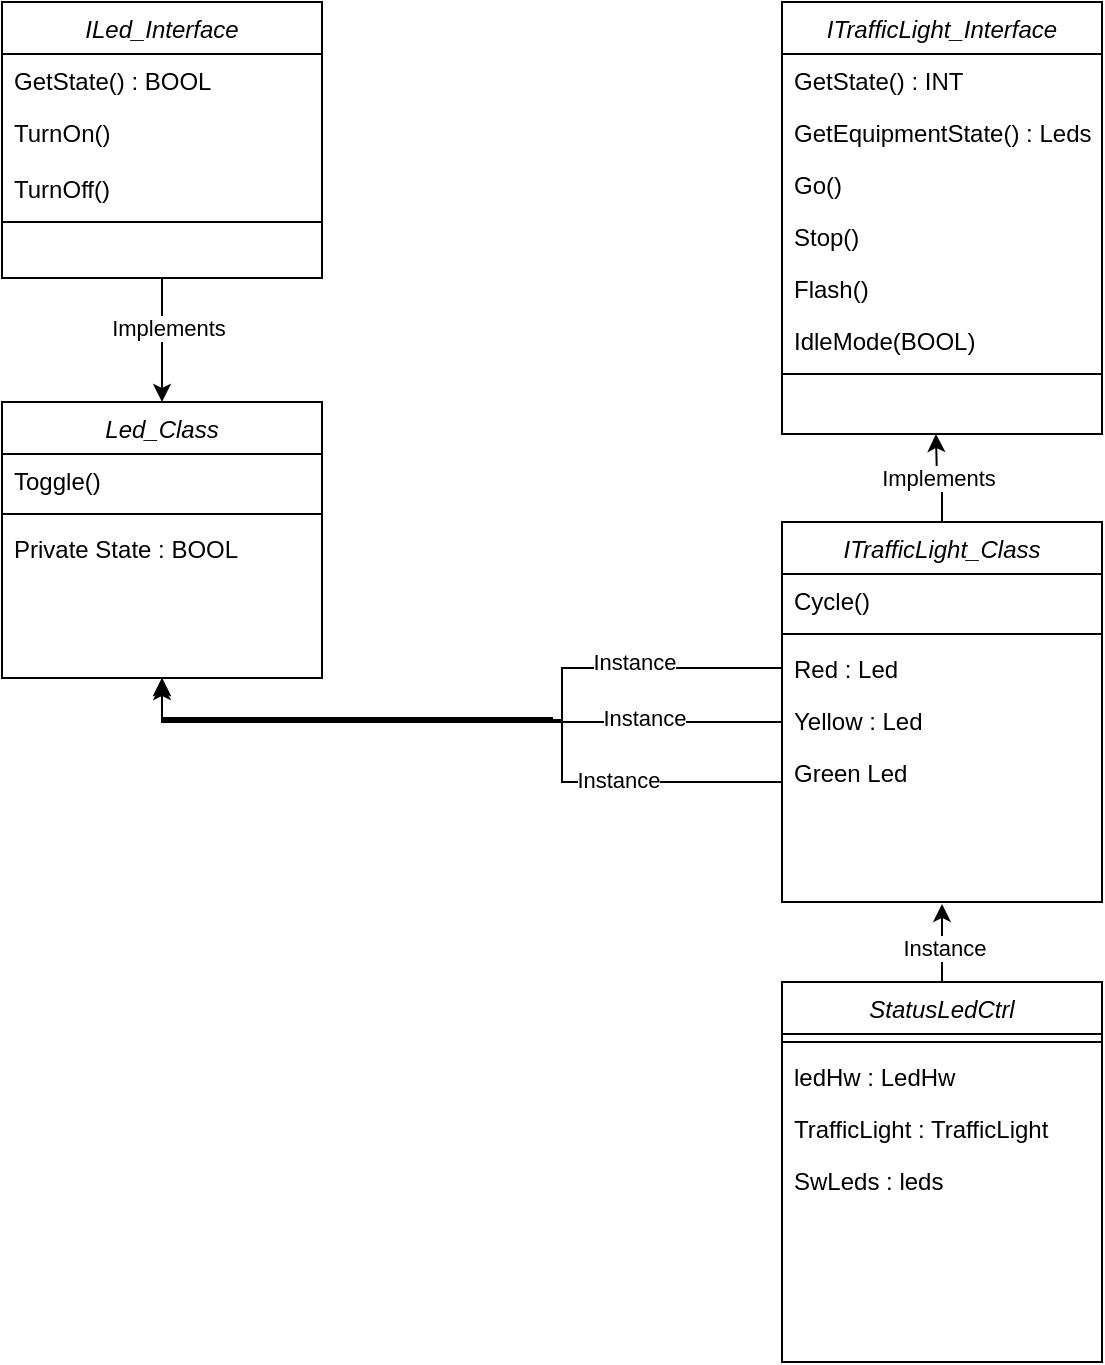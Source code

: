 <mxfile version="22.0.3" type="device">
  <diagram id="C5RBs43oDa-KdzZeNtuy" name="Page-1">
    <mxGraphModel dx="1195" dy="803" grid="1" gridSize="10" guides="1" tooltips="1" connect="1" arrows="1" fold="1" page="1" pageScale="1" pageWidth="827" pageHeight="1169" math="0" shadow="0">
      <root>
        <mxCell id="WIyWlLk6GJQsqaUBKTNV-0" />
        <mxCell id="WIyWlLk6GJQsqaUBKTNV-1" parent="WIyWlLk6GJQsqaUBKTNV-0" />
        <mxCell id="PLOw2757X1Je3jF-969E-0" style="edgeStyle=orthogonalEdgeStyle;rounded=0;orthogonalLoop=1;jettySize=auto;html=1;exitX=0.5;exitY=1;exitDx=0;exitDy=0;entryX=0.5;entryY=0;entryDx=0;entryDy=0;" edge="1" parent="WIyWlLk6GJQsqaUBKTNV-1" source="vzMq1fEQmuUFvzgoMzrD-0" target="vzMq1fEQmuUFvzgoMzrD-6">
          <mxGeometry relative="1" as="geometry" />
        </mxCell>
        <mxCell id="PLOw2757X1Je3jF-969E-1" value="Implements" style="edgeLabel;html=1;align=center;verticalAlign=middle;resizable=0;points=[];" vertex="1" connectable="0" parent="PLOw2757X1Je3jF-969E-0">
          <mxGeometry x="-0.194" y="3" relative="1" as="geometry">
            <mxPoint as="offset" />
          </mxGeometry>
        </mxCell>
        <mxCell id="vzMq1fEQmuUFvzgoMzrD-0" value="ILed_Interface" style="swimlane;fontStyle=2;align=center;verticalAlign=top;childLayout=stackLayout;horizontal=1;startSize=26;horizontalStack=0;resizeParent=1;resizeLast=0;collapsible=1;marginBottom=0;rounded=0;shadow=0;strokeWidth=1;" parent="WIyWlLk6GJQsqaUBKTNV-1" vertex="1">
          <mxGeometry x="30" y="20" width="160" height="138" as="geometry">
            <mxRectangle x="230" y="140" width="160" height="26" as="alternateBounds" />
          </mxGeometry>
        </mxCell>
        <mxCell id="vzMq1fEQmuUFvzgoMzrD-1" value="GetState() : BOOL" style="text;align=left;verticalAlign=top;spacingLeft=4;spacingRight=4;overflow=hidden;rotatable=0;points=[[0,0.5],[1,0.5]];portConstraint=eastwest;" parent="vzMq1fEQmuUFvzgoMzrD-0" vertex="1">
          <mxGeometry y="26" width="160" height="26" as="geometry" />
        </mxCell>
        <mxCell id="vzMq1fEQmuUFvzgoMzrD-2" value="TurnOn()" style="text;align=left;verticalAlign=top;spacingLeft=4;spacingRight=4;overflow=hidden;rotatable=0;points=[[0,0.5],[1,0.5]];portConstraint=eastwest;rounded=0;shadow=0;html=0;" parent="vzMq1fEQmuUFvzgoMzrD-0" vertex="1">
          <mxGeometry y="52" width="160" height="28" as="geometry" />
        </mxCell>
        <mxCell id="vzMq1fEQmuUFvzgoMzrD-3" value="TurnOff()" style="text;align=left;verticalAlign=top;spacingLeft=4;spacingRight=4;overflow=hidden;rotatable=0;points=[[0,0.5],[1,0.5]];portConstraint=eastwest;rounded=0;shadow=0;html=0;" parent="vzMq1fEQmuUFvzgoMzrD-0" vertex="1">
          <mxGeometry y="80" width="160" height="26" as="geometry" />
        </mxCell>
        <mxCell id="vzMq1fEQmuUFvzgoMzrD-4" value="" style="line;html=1;strokeWidth=1;align=left;verticalAlign=middle;spacingTop=-1;spacingLeft=3;spacingRight=3;rotatable=0;labelPosition=right;points=[];portConstraint=eastwest;" parent="vzMq1fEQmuUFvzgoMzrD-0" vertex="1">
          <mxGeometry y="106" width="160" height="8" as="geometry" />
        </mxCell>
        <mxCell id="vzMq1fEQmuUFvzgoMzrD-6" value="Led_Class" style="swimlane;fontStyle=2;align=center;verticalAlign=top;childLayout=stackLayout;horizontal=1;startSize=26;horizontalStack=0;resizeParent=1;resizeLast=0;collapsible=1;marginBottom=0;rounded=0;shadow=0;strokeWidth=1;" parent="WIyWlLk6GJQsqaUBKTNV-1" vertex="1">
          <mxGeometry x="30" y="220" width="160" height="138" as="geometry">
            <mxRectangle x="230" y="140" width="160" height="26" as="alternateBounds" />
          </mxGeometry>
        </mxCell>
        <mxCell id="vzMq1fEQmuUFvzgoMzrD-13" value="Toggle()" style="text;align=left;verticalAlign=top;spacingLeft=4;spacingRight=4;overflow=hidden;rotatable=0;points=[[0,0.5],[1,0.5]];portConstraint=eastwest;rounded=0;shadow=0;html=0;" parent="vzMq1fEQmuUFvzgoMzrD-6" vertex="1">
          <mxGeometry y="26" width="160" height="26" as="geometry" />
        </mxCell>
        <mxCell id="vzMq1fEQmuUFvzgoMzrD-10" value="" style="line;html=1;strokeWidth=1;align=left;verticalAlign=middle;spacingTop=-1;spacingLeft=3;spacingRight=3;rotatable=0;labelPosition=right;points=[];portConstraint=eastwest;" parent="vzMq1fEQmuUFvzgoMzrD-6" vertex="1">
          <mxGeometry y="52" width="160" height="8" as="geometry" />
        </mxCell>
        <mxCell id="vzMq1fEQmuUFvzgoMzrD-7" value="Private State : BOOL" style="text;align=left;verticalAlign=top;spacingLeft=4;spacingRight=4;overflow=hidden;rotatable=0;points=[[0,0.5],[1,0.5]];portConstraint=eastwest;" parent="vzMq1fEQmuUFvzgoMzrD-6" vertex="1">
          <mxGeometry y="60" width="160" height="26" as="geometry" />
        </mxCell>
        <mxCell id="vzMq1fEQmuUFvzgoMzrD-30" value="ITrafficLight_Interface" style="swimlane;fontStyle=2;align=center;verticalAlign=top;childLayout=stackLayout;horizontal=1;startSize=26;horizontalStack=0;resizeParent=1;resizeLast=0;collapsible=1;marginBottom=0;rounded=0;shadow=0;strokeWidth=1;" parent="WIyWlLk6GJQsqaUBKTNV-1" vertex="1">
          <mxGeometry x="420" y="20" width="160" height="216" as="geometry">
            <mxRectangle x="230" y="140" width="160" height="26" as="alternateBounds" />
          </mxGeometry>
        </mxCell>
        <mxCell id="vzMq1fEQmuUFvzgoMzrD-31" value="GetState() : INT" style="text;align=left;verticalAlign=top;spacingLeft=4;spacingRight=4;overflow=hidden;rotatable=0;points=[[0,0.5],[1,0.5]];portConstraint=eastwest;" parent="vzMq1fEQmuUFvzgoMzrD-30" vertex="1">
          <mxGeometry y="26" width="160" height="26" as="geometry" />
        </mxCell>
        <mxCell id="vzMq1fEQmuUFvzgoMzrD-32" value="GetEquipmentState() : Leds" style="text;align=left;verticalAlign=top;spacingLeft=4;spacingRight=4;overflow=hidden;rotatable=0;points=[[0,0.5],[1,0.5]];portConstraint=eastwest;rounded=0;shadow=0;html=0;" parent="vzMq1fEQmuUFvzgoMzrD-30" vertex="1">
          <mxGeometry y="52" width="160" height="26" as="geometry" />
        </mxCell>
        <mxCell id="vzMq1fEQmuUFvzgoMzrD-33" value="Go()" style="text;align=left;verticalAlign=top;spacingLeft=4;spacingRight=4;overflow=hidden;rotatable=0;points=[[0,0.5],[1,0.5]];portConstraint=eastwest;rounded=0;shadow=0;html=0;" parent="vzMq1fEQmuUFvzgoMzrD-30" vertex="1">
          <mxGeometry y="78" width="160" height="26" as="geometry" />
        </mxCell>
        <mxCell id="vzMq1fEQmuUFvzgoMzrD-44" value="Stop()" style="text;align=left;verticalAlign=top;spacingLeft=4;spacingRight=4;overflow=hidden;rotatable=0;points=[[0,0.5],[1,0.5]];portConstraint=eastwest;rounded=0;shadow=0;html=0;" parent="vzMq1fEQmuUFvzgoMzrD-30" vertex="1">
          <mxGeometry y="104" width="160" height="26" as="geometry" />
        </mxCell>
        <mxCell id="vzMq1fEQmuUFvzgoMzrD-43" value="Flash()&#xa;" style="text;align=left;verticalAlign=top;spacingLeft=4;spacingRight=4;overflow=hidden;rotatable=0;points=[[0,0.5],[1,0.5]];portConstraint=eastwest;rounded=0;shadow=0;html=0;" parent="vzMq1fEQmuUFvzgoMzrD-30" vertex="1">
          <mxGeometry y="130" width="160" height="26" as="geometry" />
        </mxCell>
        <mxCell id="vzMq1fEQmuUFvzgoMzrD-45" value="IdleMode(BOOL)" style="text;align=left;verticalAlign=top;spacingLeft=4;spacingRight=4;overflow=hidden;rotatable=0;points=[[0,0.5],[1,0.5]];portConstraint=eastwest;rounded=0;shadow=0;html=0;" parent="vzMq1fEQmuUFvzgoMzrD-30" vertex="1">
          <mxGeometry y="156" width="160" height="26" as="geometry" />
        </mxCell>
        <mxCell id="vzMq1fEQmuUFvzgoMzrD-34" value="" style="line;html=1;strokeWidth=1;align=left;verticalAlign=middle;spacingTop=-1;spacingLeft=3;spacingRight=3;rotatable=0;labelPosition=right;points=[];portConstraint=eastwest;" parent="vzMq1fEQmuUFvzgoMzrD-30" vertex="1">
          <mxGeometry y="182" width="160" height="8" as="geometry" />
        </mxCell>
        <mxCell id="vzMq1fEQmuUFvzgoMzrD-36" value="ITrafficLight_Class" style="swimlane;fontStyle=2;align=center;verticalAlign=top;childLayout=stackLayout;horizontal=1;startSize=26;horizontalStack=0;resizeParent=1;resizeLast=0;collapsible=1;marginBottom=0;rounded=0;shadow=0;strokeWidth=1;" parent="WIyWlLk6GJQsqaUBKTNV-1" vertex="1">
          <mxGeometry x="420" y="280" width="160" height="190" as="geometry">
            <mxRectangle x="230" y="140" width="160" height="26" as="alternateBounds" />
          </mxGeometry>
        </mxCell>
        <mxCell id="vzMq1fEQmuUFvzgoMzrD-68" style="edgeStyle=orthogonalEdgeStyle;rounded=0;orthogonalLoop=1;jettySize=auto;html=1;exitX=0;exitY=0.5;exitDx=0;exitDy=0;" parent="vzMq1fEQmuUFvzgoMzrD-36" source="vzMq1fEQmuUFvzgoMzrD-39" edge="1">
          <mxGeometry relative="1" as="geometry">
            <mxPoint x="-310" y="80" as="targetPoint" />
            <Array as="points">
              <mxPoint y="130" />
              <mxPoint x="-110" y="130" />
              <mxPoint x="-110" y="100" />
              <mxPoint x="-310" y="100" />
            </Array>
          </mxGeometry>
        </mxCell>
        <mxCell id="PLOw2757X1Je3jF-969E-4" value="Instance" style="edgeLabel;html=1;align=center;verticalAlign=middle;resizable=0;points=[];" vertex="1" connectable="0" parent="vzMq1fEQmuUFvzgoMzrD-68">
          <mxGeometry x="-0.33" y="-1" relative="1" as="geometry">
            <mxPoint as="offset" />
          </mxGeometry>
        </mxCell>
        <mxCell id="vzMq1fEQmuUFvzgoMzrD-55" value="Cycle()" style="text;align=left;verticalAlign=top;spacingLeft=4;spacingRight=4;overflow=hidden;rotatable=0;points=[[0,0.5],[1,0.5]];portConstraint=eastwest;rounded=0;shadow=0;html=0;" parent="vzMq1fEQmuUFvzgoMzrD-36" vertex="1">
          <mxGeometry y="26" width="160" height="26" as="geometry" />
        </mxCell>
        <mxCell id="vzMq1fEQmuUFvzgoMzrD-40" value="" style="line;html=1;strokeWidth=1;align=left;verticalAlign=middle;spacingTop=-1;spacingLeft=3;spacingRight=3;rotatable=0;labelPosition=right;points=[];portConstraint=eastwest;" parent="vzMq1fEQmuUFvzgoMzrD-36" vertex="1">
          <mxGeometry y="52" width="160" height="8" as="geometry" />
        </mxCell>
        <mxCell id="vzMq1fEQmuUFvzgoMzrD-39" value="Red : Led" style="text;align=left;verticalAlign=top;spacingLeft=4;spacingRight=4;overflow=hidden;rotatable=0;points=[[0,0.5],[1,0.5]];portConstraint=eastwest;rounded=0;shadow=0;html=0;" parent="vzMq1fEQmuUFvzgoMzrD-36" vertex="1">
          <mxGeometry y="60" width="160" height="26" as="geometry" />
        </mxCell>
        <mxCell id="vzMq1fEQmuUFvzgoMzrD-46" value="Yellow : Led" style="text;align=left;verticalAlign=top;spacingLeft=4;spacingRight=4;overflow=hidden;rotatable=0;points=[[0,0.5],[1,0.5]];portConstraint=eastwest;rounded=0;shadow=0;html=0;" parent="vzMq1fEQmuUFvzgoMzrD-36" vertex="1">
          <mxGeometry y="86" width="160" height="26" as="geometry" />
        </mxCell>
        <mxCell id="vzMq1fEQmuUFvzgoMzrD-47" value="Green Led" style="text;align=left;verticalAlign=top;spacingLeft=4;spacingRight=4;overflow=hidden;rotatable=0;points=[[0,0.5],[1,0.5]];portConstraint=eastwest;rounded=0;shadow=0;html=0;" parent="vzMq1fEQmuUFvzgoMzrD-36" vertex="1">
          <mxGeometry y="112" width="160" height="26" as="geometry" />
        </mxCell>
        <mxCell id="vzMq1fEQmuUFvzgoMzrD-42" style="edgeStyle=orthogonalEdgeStyle;rounded=0;orthogonalLoop=1;jettySize=auto;html=1;exitX=0.5;exitY=0;exitDx=0;exitDy=0;entryX=0.481;entryY=1;entryDx=0;entryDy=0;entryPerimeter=0;" parent="WIyWlLk6GJQsqaUBKTNV-1" source="vzMq1fEQmuUFvzgoMzrD-36" edge="1">
          <mxGeometry relative="1" as="geometry">
            <mxPoint x="496.96" y="236" as="targetPoint" />
          </mxGeometry>
        </mxCell>
        <mxCell id="PLOw2757X1Je3jF-969E-5" value="Implements" style="edgeLabel;html=1;align=center;verticalAlign=middle;resizable=0;points=[];" vertex="1" connectable="0" parent="vzMq1fEQmuUFvzgoMzrD-42">
          <mxGeometry x="0.054" relative="1" as="geometry">
            <mxPoint as="offset" />
          </mxGeometry>
        </mxCell>
        <mxCell id="vzMq1fEQmuUFvzgoMzrD-52" style="edgeStyle=orthogonalEdgeStyle;rounded=0;orthogonalLoop=1;jettySize=auto;html=1;exitX=0;exitY=0.5;exitDx=0;exitDy=0;entryX=0.5;entryY=1;entryDx=0;entryDy=0;" parent="WIyWlLk6GJQsqaUBKTNV-1" source="vzMq1fEQmuUFvzgoMzrD-47" target="vzMq1fEQmuUFvzgoMzrD-6" edge="1">
          <mxGeometry relative="1" as="geometry">
            <Array as="points">
              <mxPoint x="420" y="380" />
              <mxPoint x="305" y="380" />
              <mxPoint x="305" y="378" />
              <mxPoint x="110" y="378" />
            </Array>
          </mxGeometry>
        </mxCell>
        <mxCell id="PLOw2757X1Je3jF-969E-3" value="Instance" style="edgeLabel;html=1;align=center;verticalAlign=middle;resizable=0;points=[];" vertex="1" connectable="0" parent="vzMq1fEQmuUFvzgoMzrD-52">
          <mxGeometry x="-0.473" y="-2" relative="1" as="geometry">
            <mxPoint as="offset" />
          </mxGeometry>
        </mxCell>
        <mxCell id="vzMq1fEQmuUFvzgoMzrD-56" value="StatusLedCtrl" style="swimlane;fontStyle=2;align=center;verticalAlign=top;childLayout=stackLayout;horizontal=1;startSize=26;horizontalStack=0;resizeParent=1;resizeLast=0;collapsible=1;marginBottom=0;rounded=0;shadow=0;strokeWidth=1;" parent="WIyWlLk6GJQsqaUBKTNV-1" vertex="1">
          <mxGeometry x="420" y="510" width="160" height="190" as="geometry">
            <mxRectangle x="230" y="140" width="160" height="26" as="alternateBounds" />
          </mxGeometry>
        </mxCell>
        <mxCell id="vzMq1fEQmuUFvzgoMzrD-64" value="" style="line;html=1;strokeWidth=1;align=left;verticalAlign=middle;spacingTop=-1;spacingLeft=3;spacingRight=3;rotatable=0;labelPosition=right;points=[];portConstraint=eastwest;" parent="vzMq1fEQmuUFvzgoMzrD-56" vertex="1">
          <mxGeometry y="26" width="160" height="8" as="geometry" />
        </mxCell>
        <mxCell id="PLOw2757X1Je3jF-969E-8" value="ledHw : LedHw" style="text;align=left;verticalAlign=top;spacingLeft=4;spacingRight=4;overflow=hidden;rotatable=0;points=[[0,0.5],[1,0.5]];portConstraint=eastwest;rounded=0;shadow=0;html=0;" vertex="1" parent="vzMq1fEQmuUFvzgoMzrD-56">
          <mxGeometry y="34" width="160" height="26" as="geometry" />
        </mxCell>
        <mxCell id="vzMq1fEQmuUFvzgoMzrD-58" value="TrafficLight : TrafficLight" style="text;align=left;verticalAlign=top;spacingLeft=4;spacingRight=4;overflow=hidden;rotatable=0;points=[[0,0.5],[1,0.5]];portConstraint=eastwest;rounded=0;shadow=0;html=0;" parent="vzMq1fEQmuUFvzgoMzrD-56" vertex="1">
          <mxGeometry y="60" width="160" height="26" as="geometry" />
        </mxCell>
        <mxCell id="PLOw2757X1Je3jF-969E-9" value="SwLeds : leds" style="text;align=left;verticalAlign=top;spacingLeft=4;spacingRight=4;overflow=hidden;rotatable=0;points=[[0,0.5],[1,0.5]];portConstraint=eastwest;rounded=0;shadow=0;html=0;" vertex="1" parent="vzMq1fEQmuUFvzgoMzrD-56">
          <mxGeometry y="86" width="160" height="26" as="geometry" />
        </mxCell>
        <mxCell id="vzMq1fEQmuUFvzgoMzrD-66" style="edgeStyle=orthogonalEdgeStyle;rounded=0;orthogonalLoop=1;jettySize=auto;html=1;exitX=0.5;exitY=0;exitDx=0;exitDy=0;entryX=0.5;entryY=1.038;entryDx=0;entryDy=0;entryPerimeter=0;" parent="WIyWlLk6GJQsqaUBKTNV-1" source="vzMq1fEQmuUFvzgoMzrD-56" edge="1">
          <mxGeometry relative="1" as="geometry">
            <mxPoint x="500" y="470.988" as="targetPoint" />
          </mxGeometry>
        </mxCell>
        <mxCell id="PLOw2757X1Je3jF-969E-6" value="Instance" style="edgeLabel;html=1;align=center;verticalAlign=middle;resizable=0;points=[];" vertex="1" connectable="0" parent="vzMq1fEQmuUFvzgoMzrD-66">
          <mxGeometry x="-0.129" y="-1" relative="1" as="geometry">
            <mxPoint as="offset" />
          </mxGeometry>
        </mxCell>
        <mxCell id="vzMq1fEQmuUFvzgoMzrD-67" style="edgeStyle=orthogonalEdgeStyle;rounded=0;orthogonalLoop=1;jettySize=auto;html=1;exitX=0;exitY=0.5;exitDx=0;exitDy=0;entryX=0.5;entryY=1;entryDx=0;entryDy=0;" parent="WIyWlLk6GJQsqaUBKTNV-1" source="vzMq1fEQmuUFvzgoMzrD-39" target="vzMq1fEQmuUFvzgoMzrD-6" edge="1">
          <mxGeometry relative="1" as="geometry">
            <Array as="points">
              <mxPoint x="310" y="353" />
              <mxPoint x="310" y="379" />
              <mxPoint x="110" y="379" />
            </Array>
          </mxGeometry>
        </mxCell>
        <mxCell id="PLOw2757X1Je3jF-969E-2" value="Instance" style="edgeLabel;html=1;align=center;verticalAlign=middle;resizable=0;points=[];" vertex="1" connectable="0" parent="vzMq1fEQmuUFvzgoMzrD-67">
          <mxGeometry x="-0.585" y="-3" relative="1" as="geometry">
            <mxPoint as="offset" />
          </mxGeometry>
        </mxCell>
      </root>
    </mxGraphModel>
  </diagram>
</mxfile>
